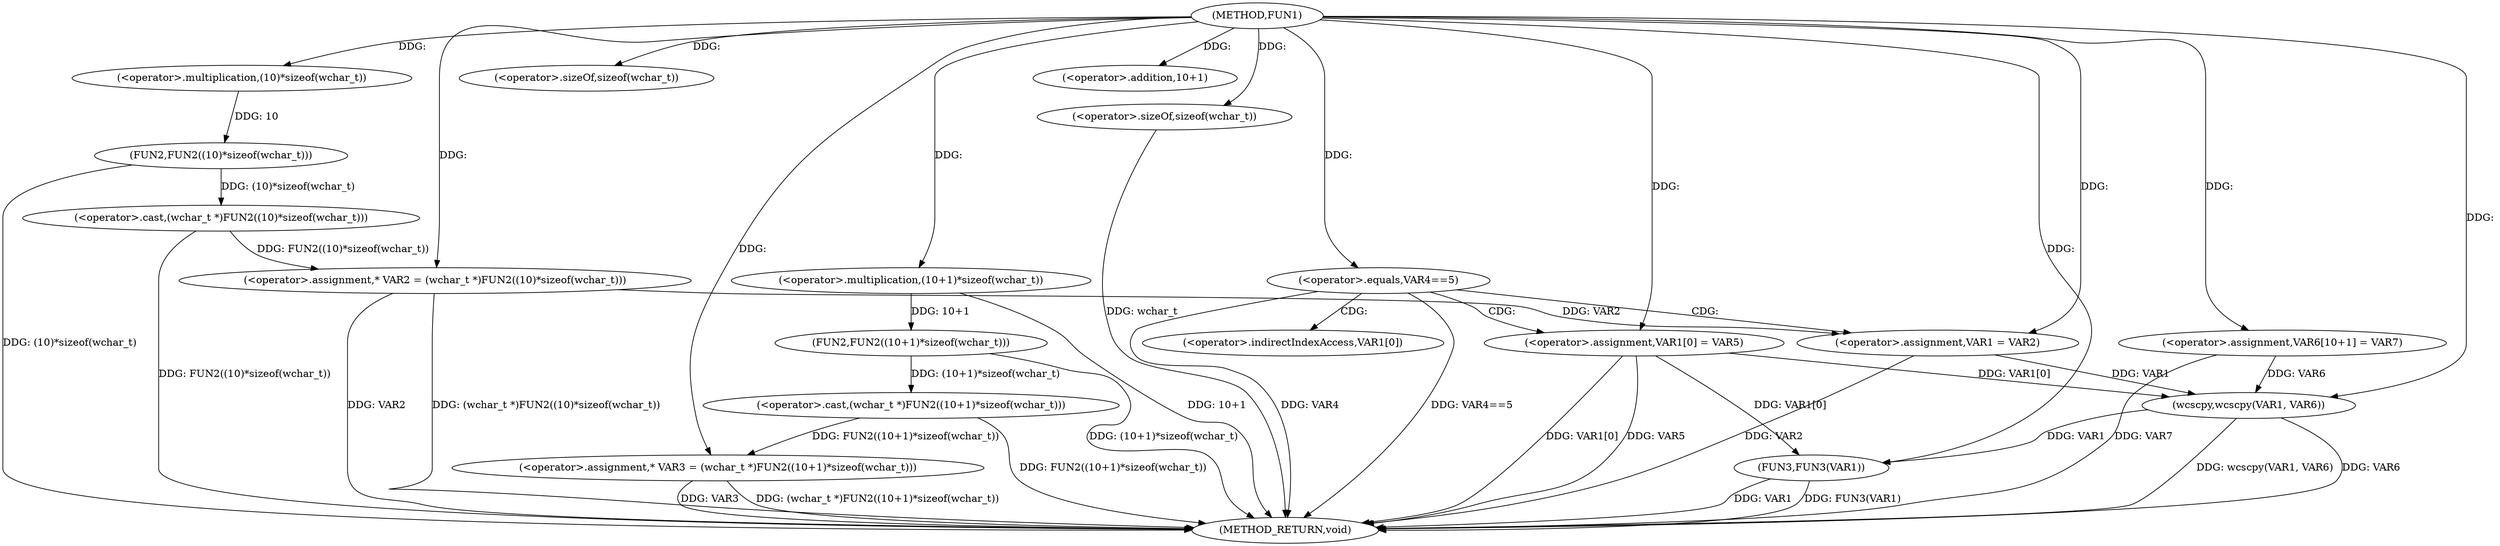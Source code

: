 digraph FUN1 {  
"1000100" [label = "(METHOD,FUN1)" ]
"1000148" [label = "(METHOD_RETURN,void)" ]
"1000104" [label = "(<operator>.assignment,* VAR2 = (wchar_t *)FUN2((10)*sizeof(wchar_t)))" ]
"1000106" [label = "(<operator>.cast,(wchar_t *)FUN2((10)*sizeof(wchar_t)))" ]
"1000108" [label = "(FUN2,FUN2((10)*sizeof(wchar_t)))" ]
"1000109" [label = "(<operator>.multiplication,(10)*sizeof(wchar_t))" ]
"1000111" [label = "(<operator>.sizeOf,sizeof(wchar_t))" ]
"1000114" [label = "(<operator>.assignment,* VAR3 = (wchar_t *)FUN2((10+1)*sizeof(wchar_t)))" ]
"1000116" [label = "(<operator>.cast,(wchar_t *)FUN2((10+1)*sizeof(wchar_t)))" ]
"1000118" [label = "(FUN2,FUN2((10+1)*sizeof(wchar_t)))" ]
"1000119" [label = "(<operator>.multiplication,(10+1)*sizeof(wchar_t))" ]
"1000120" [label = "(<operator>.addition,10+1)" ]
"1000123" [label = "(<operator>.sizeOf,sizeof(wchar_t))" ]
"1000126" [label = "(<operator>.equals,VAR4==5)" ]
"1000130" [label = "(<operator>.assignment,VAR1 = VAR2)" ]
"1000133" [label = "(<operator>.assignment,VAR1[0] = VAR5)" ]
"1000140" [label = "(<operator>.assignment,VAR6[10+1] = VAR7)" ]
"1000143" [label = "(wcscpy,wcscpy(VAR1, VAR6))" ]
"1000146" [label = "(FUN3,FUN3(VAR1))" ]
"1000134" [label = "(<operator>.indirectIndexAccess,VAR1[0])" ]
  "1000140" -> "1000148"  [ label = "DDG: VAR7"] 
  "1000106" -> "1000148"  [ label = "DDG: FUN2((10)*sizeof(wchar_t))"] 
  "1000104" -> "1000148"  [ label = "DDG: VAR2"] 
  "1000133" -> "1000148"  [ label = "DDG: VAR1[0]"] 
  "1000114" -> "1000148"  [ label = "DDG: VAR3"] 
  "1000126" -> "1000148"  [ label = "DDG: VAR4"] 
  "1000116" -> "1000148"  [ label = "DDG: FUN2((10+1)*sizeof(wchar_t))"] 
  "1000119" -> "1000148"  [ label = "DDG: 10+1"] 
  "1000118" -> "1000148"  [ label = "DDG: (10+1)*sizeof(wchar_t)"] 
  "1000146" -> "1000148"  [ label = "DDG: FUN3(VAR1)"] 
  "1000123" -> "1000148"  [ label = "DDG: wchar_t"] 
  "1000126" -> "1000148"  [ label = "DDG: VAR4==5"] 
  "1000130" -> "1000148"  [ label = "DDG: VAR2"] 
  "1000143" -> "1000148"  [ label = "DDG: wcscpy(VAR1, VAR6)"] 
  "1000143" -> "1000148"  [ label = "DDG: VAR6"] 
  "1000146" -> "1000148"  [ label = "DDG: VAR1"] 
  "1000114" -> "1000148"  [ label = "DDG: (wchar_t *)FUN2((10+1)*sizeof(wchar_t))"] 
  "1000133" -> "1000148"  [ label = "DDG: VAR5"] 
  "1000104" -> "1000148"  [ label = "DDG: (wchar_t *)FUN2((10)*sizeof(wchar_t))"] 
  "1000108" -> "1000148"  [ label = "DDG: (10)*sizeof(wchar_t)"] 
  "1000106" -> "1000104"  [ label = "DDG: FUN2((10)*sizeof(wchar_t))"] 
  "1000100" -> "1000104"  [ label = "DDG: "] 
  "1000108" -> "1000106"  [ label = "DDG: (10)*sizeof(wchar_t)"] 
  "1000109" -> "1000108"  [ label = "DDG: 10"] 
  "1000100" -> "1000109"  [ label = "DDG: "] 
  "1000100" -> "1000111"  [ label = "DDG: "] 
  "1000116" -> "1000114"  [ label = "DDG: FUN2((10+1)*sizeof(wchar_t))"] 
  "1000100" -> "1000114"  [ label = "DDG: "] 
  "1000118" -> "1000116"  [ label = "DDG: (10+1)*sizeof(wchar_t)"] 
  "1000119" -> "1000118"  [ label = "DDG: 10+1"] 
  "1000100" -> "1000119"  [ label = "DDG: "] 
  "1000100" -> "1000120"  [ label = "DDG: "] 
  "1000100" -> "1000123"  [ label = "DDG: "] 
  "1000100" -> "1000126"  [ label = "DDG: "] 
  "1000104" -> "1000130"  [ label = "DDG: VAR2"] 
  "1000100" -> "1000130"  [ label = "DDG: "] 
  "1000100" -> "1000133"  [ label = "DDG: "] 
  "1000100" -> "1000140"  [ label = "DDG: "] 
  "1000133" -> "1000143"  [ label = "DDG: VAR1[0]"] 
  "1000130" -> "1000143"  [ label = "DDG: VAR1"] 
  "1000100" -> "1000143"  [ label = "DDG: "] 
  "1000140" -> "1000143"  [ label = "DDG: VAR6"] 
  "1000143" -> "1000146"  [ label = "DDG: VAR1"] 
  "1000133" -> "1000146"  [ label = "DDG: VAR1[0]"] 
  "1000100" -> "1000146"  [ label = "DDG: "] 
  "1000126" -> "1000133"  [ label = "CDG: "] 
  "1000126" -> "1000130"  [ label = "CDG: "] 
  "1000126" -> "1000134"  [ label = "CDG: "] 
}
